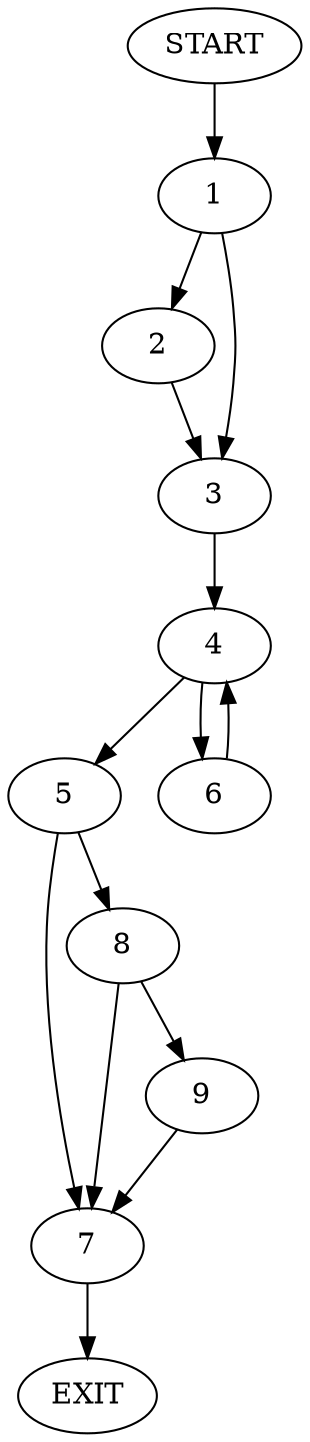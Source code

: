 digraph {
0 [label="START"]
10 [label="EXIT"]
0 -> 1
1 -> 2
1 -> 3
2 -> 3
3 -> 4
4 -> 5
4 -> 6
5 -> 7
5 -> 8
6 -> 4
8 -> 9
8 -> 7
7 -> 10
9 -> 7
}
